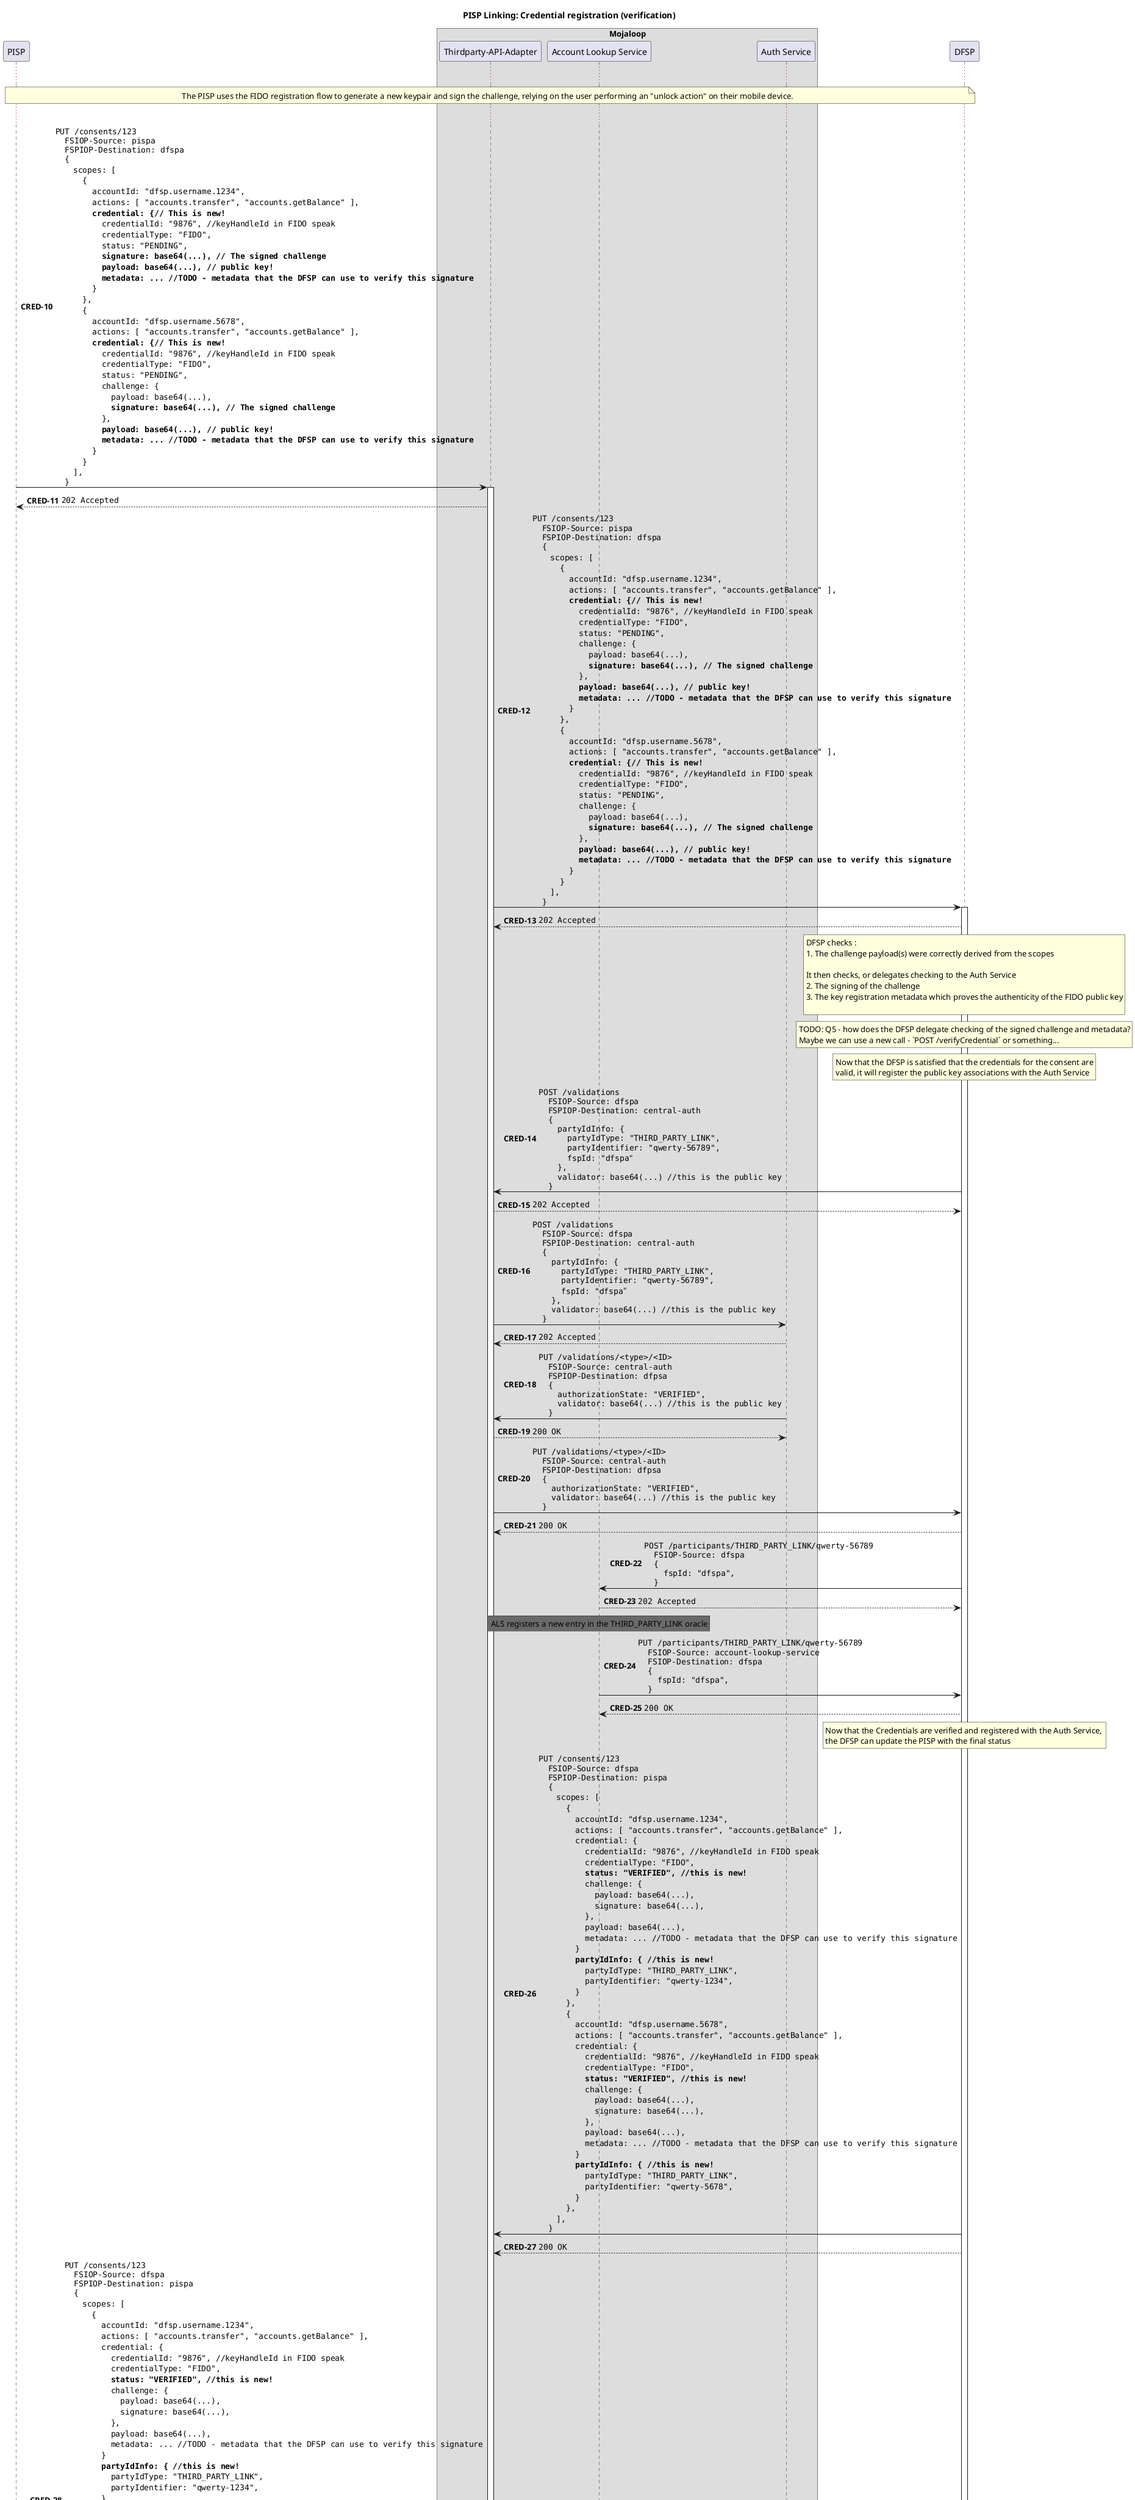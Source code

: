 @startuml

!pragma teoz true

title PISP Linking: Credential registration (verification)

participant "PISP" as PISP

box "Mojaloop"
    participant "Thirdparty-API-Adapter" as Switch
    participant "Account Lookup Service" as ALS
    participant "Auth Service" as Auth
end box

participant "DFSP" as DFSP

autonumber 10 "<b>CRED-#</b>"

...

note over PISP, DFSP
    The PISP uses the FIDO registration flow to generate a new keypair and sign the challenge, relying on the user performing an "unlock action" on their mobile device.
end note

...

PISP -> Switch ++: ""PUT /consents/123""\n\
""  FSIOP-Source: pispa""\n\
""  FSPIOP-Destination: dfspa""\n\
""  {""\n\
    ""  scopes: [""\n\
    ""    {""\n\
    ""      accountId: "dfsp.username.1234",""\n\
    ""      actions: [ "accounts.transfer", "accounts.getBalance" ],""\n\
    ""      **credential: {// This is new!**""\n\
    ""        credentialId: "9876", //keyHandleId in FIDO speak ""\n\
    ""        credentialType: "FIDO",""\n\
    ""        status: "PENDING",""\n\
    ' TODO: Q4. Can we remove the challenge payload here? Since the payload is derived from the scopes or something
    ' We may want to keep it, since it is easy to pass around and concise
    ""        **signature: base64(...), // The signed challenge**""\n\
    ""        **payload: base64(...), // public key!**""\n\
    ' Q3. Need to define this metadata better
    ""        **metadata: ... //TODO - metadata that the DFSP can use to verify this signature**""\n\
    ""      }""\n\
    ""    },""\n\
    ""    {""\n\
    ""      accountId: "dfsp.username.5678",""\n\
    ""      actions: [ "accounts.transfer", "accounts.getBalance" ],""\n\
    ""      **credential: {// This is new!**""\n\
    ""        credentialId: "9876", //keyHandleId in FIDO speak ""\n\
    ""        credentialType: "FIDO",""\n\
    ""        status: "PENDING",""\n\
    ' TODO: Q4. Can we remove the challenge payload here? Since the payload is derived from the scopes or something
    ' We may want to keep it, since it is easy to pass around and concise
    ""        challenge: {""\n\
    ""          payload: base64(...),""\n\
    ""          **signature: base64(...), // The signed challenge**""\n\
    ""        },""\n\
    ""        **payload: base64(...), // public key!**""\n\
    ' Q3. Need to define this metadata better
    ""        **metadata: ... //TODO - metadata that the DFSP can use to verify this signature**""\n\
    ""      }""\n\
    ""    }""\n\
    ""  ],""\n\
""  }""
Switch --> PISP: ""202 Accepted""
deactivate PISP


Switch -> DFSP ++: ""PUT /consents/123""\n\
""  FSIOP-Source: pispa""\n\
""  FSPIOP-Destination: dfspa""\n\
""  {""\n\
    ""  scopes: [""\n\
    ""    {""\n\
    ""      accountId: "dfsp.username.1234",""\n\
    ""      actions: [ "accounts.transfer", "accounts.getBalance" ],""\n\
    ""      **credential: {// This is new!**""\n\
    ""        credentialId: "9876", //keyHandleId in FIDO speak ""\n\
    ""        credentialType: "FIDO",""\n\
    ""        status: "PENDING",""\n\
    ' TODO: Q4. Can we remove the challenge payload here? Since the payload is derived from the scopes or something
    ' We may want to keep it, since it is easy to pass around and concise
    ""        challenge: {""\n\
    ""          payload: base64(...),""\n\
    ""          **signature: base64(...), // The signed challenge**""\n\
    ""        },""\n\
    ""        **payload: base64(...), // public key!**""\n\
    ' Q3. Need to define this metadata better
    ""        **metadata: ... //TODO - metadata that the DFSP can use to verify this signature**""\n\
    ""      }""\n\
    ""    },""\n\
    ""    {""\n\
    ""      accountId: "dfsp.username.5678",""\n\
    ""      actions: [ "accounts.transfer", "accounts.getBalance" ],""\n\
    ""      **credential: {// This is new!**""\n\
    ""        credentialId: "9876", //keyHandleId in FIDO speak ""\n\
    ""        credentialType: "FIDO",""\n\
    ""        status: "PENDING",""\n\
    ' TODO: Q4. Can we remove the challenge payload here? Since the payload is derived from the scopes or something
    ' We may want to keep it, since it is easy to pass around and concise
    ""        challenge: {""\n\
    ""          payload: base64(...),""\n\
    ""          **signature: base64(...), // The signed challenge**""\n\
    ""        },""\n\
    ""        **payload: base64(...), // public key!**""\n\
    ' Q3. Need to define this metadata better
    ""        **metadata: ... //TODO - metadata that the DFSP can use to verify this signature**""\n\
    ""      }""\n\
    ""    }""\n\
    ""  ],""\n\
""  }""
DFSP --> Switch: ""202 Accepted""


rnote over DFSP
  DFSP checks :
  1. The challenge payload(s) were correctly derived from the scopes

  It then checks, or delegates checking to the Auth Service
  2. The signing of the challenge
  3. The key registration metadata which proves the authenticity of the FIDO public key

end note

rnote over DFSP
  TODO: Q5 - how does the DFSP delegate checking of the signed challenge and metadata?
  Maybe we can use a new call - `POST /verifyCredential` or something...
end note

' ' TODO: Q5: DFSP checks the signing of the challenge, and authenticity of credentials
' ' or asks the Auth Service to do it on it's behalf
'' from reading through the draft, it looks like /validations will be used for this, but I'm not 100% sure
'' since it's missing the necessary fields to validate the credential
rnote over DFSP
  Now that the DFSP is satisfied that the credentials for the consent are
  valid, it will register the public key associations with the Auth Service
end note

DFSP -> Switch: ""POST /validations"" \n\
""  FSIOP-Source: dfspa""\n\
""  FSPIOP-Destination: central-auth""\n\
""  {""\n\
""    partyIdInfo: {""\n\
""      partyIdType: "THIRD_PARTY_LINK",""\n\
""      partyIdentifier: "qwerty-56789",""\n\
""      fspId: "dfspa"""\n\
""    },""\n\
""    validator: base64(...) //this is the public key""\n\
""  }""

Switch --> DFSP: ""202 Accepted""

Switch -> Auth: ""POST /validations"" \n\
""  FSIOP-Source: dfspa""\n\
""  FSPIOP-Destination: central-auth""\n\
""  {""\n\
""    partyIdInfo: {""\n\
""      partyIdType: "THIRD_PARTY_LINK",""\n\
""      partyIdentifier: "qwerty-56789",""\n\
""      fspId: "dfspa"""\n\
""    },""\n\
""    validator: base64(...) //this is the public key""\n\
""  }""

Auth --> Switch: ""202 Accepted""


' ' TODO: Auth service validates the credentials along with with the FIDO metadata

Auth -> Switch: ""PUT /validations/<type>/<ID>"" \n\
""  FSIOP-Source: central-auth""\n\
""  FSPIOP-Destination: dfpsa""\n\
""  {""\n\
""    authorizationState: "VERIFIED",""\n\
""    validator: base64(...) //this is the public key""\n\
""  }""
Switch --> Auth: ""200 OK""

Switch -> DFSP: ""PUT /validations/<type>/<ID>"" \n\
""  FSIOP-Source: central-auth""\n\
""  FSPIOP-Destination: dfpsa""\n\
""  {""\n\
""    authorizationState: "VERIFIED",""\n\
""    validator: base64(...) //this is the public key""\n\
""  }""
DFSP --> Switch: ""200 OK""

' TODO: at this point, the credential is registered, and the DFSP must update the PISP with the details to be used

DFSP -> ALS: ""POST /participants/THIRD_PARTY_LINK/qwerty-56789"" \n\
""  FSIOP-Source: dfspa""\n\
""  {""\n\
""    fspId: "dfspa",""\n\
""  }""
ALS --> DFSP: ""202 Accepted""

rnote over ALS #DimGray
  ALS registers a new entry in the THIRD_PARTY_LINK oracle
end note

ALS -> DFSP: ""PUT /participants/THIRD_PARTY_LINK/qwerty-56789"" \n\
""  FSIOP-Source: account-lookup-service""\n\
""  FSIOP-Destination: dfspa""\n\
""  {""\n\
""    fspId: "dfspa",""\n\
""  }""
DFSP --> ALS: ""200 OK""


rnote over DFSP 
  Now that the Credentials are verified and registered with the Auth Service, 
  the DFSP can update the PISP with the final status 
end note

DFSP -> Switch: ""PUT /consents/123""\n\
""  FSIOP-Source: dfspa""\n\
""  FSPIOP-Destination: pispa""\n\
""  {""\n\
    ""  scopes: [""\n\
    ""    {""\n\
    ' TODO: Q1: Should we also already have the partyIdInfo here? I think Yes
    ""      accountId: "dfsp.username.1234",""\n\
    ""      actions: [ "accounts.transfer", "accounts.getBalance" ],""\n\
    ""      credential: {""\n\
    ""        credentialId: "9876", //keyHandleId in FIDO speak ""\n\
    ""        credentialType: "FIDO",""\n\
    ""        **status: "VERIFIED", //this is new!** ""\n\
    ' TODO: Q4. Can we remove the challenge payload here? Since the payload is derived from the scopes or something
    ' We may want to keep it, since it is easy to pass around and concise
    ""        challenge: {""\n\
    ""          payload: base64(...),""\n\
    ""          signature: base64(...),""\n\
    ""        },""\n\
    ""        payload: base64(...),""\n\
    ' Q3. Need to define this metadata better
    ""        metadata: ... //TODO - metadata that the DFSP can use to verify this signature""\n\
    ""      }""\n\
    ' Q1 - maybe this should already be established
    ""      **partyIdInfo: { //this is new!** ""\n\
    ""        partyIdType: "THIRD_PARTY_LINK",""\n\
    ""        partyIdentifier: "qwerty-1234",""\n\
    ""      }""\n\
    ""    },""\n\
    ""    {""\n\
    ' TODO: Q1: Should we also already have the partyIdInfo here? I think Yes
    ""      accountId: "dfsp.username.5678",""\n\
    ""      actions: [ "accounts.transfer", "accounts.getBalance" ],""\n\
    ""      credential: {""\n\
    ""        credentialId: "9876", //keyHandleId in FIDO speak ""\n\
    ""        credentialType: "FIDO",""\n\
    ""        **status: "VERIFIED", //this is new!** ""\n\
    ' TODO: Q4. Can we remove the challenge payload here? Since the payload is derived from the scopes or something
    ' We may want to keep it, since it is easy to pass around and concise
    ""        challenge: {""\n\
    ""          payload: base64(...),""\n\
    ""          signature: base64(...),""\n\
    ""        },""\n\
    ""        payload: base64(...),""\n\
    ' Q3. Need to define this metadata better
    ""        metadata: ... //TODO - metadata that the DFSP can use to verify this signature""\n\
    ""      }""\n\
    ' Q1 - maybe this should already be established
    ""      **partyIdInfo: { //this is new!** ""\n\
    ""        partyIdType: "THIRD_PARTY_LINK",""\n\
    ""        partyIdentifier: "qwerty-5678",""\n\
    ""      }""\n\
    ""    },""\n\
    ""  ],""\n\
""  }""
DFSP --> Switch: ""200 OK""

Switch -> PISP ++: ""PUT /consents/123""\n\
""  FSIOP-Source: dfspa""\n\
""  FSPIOP-Destination: pispa""\n\
""  {""\n\
    ""  scopes: [""\n\
    ""    {""\n\
    ' TODO: Q1: Should we also already have the partyIdInfo here? I think Yes
    ""      accountId: "dfsp.username.1234",""\n\
    ""      actions: [ "accounts.transfer", "accounts.getBalance" ],""\n\
    ""      credential: {""\n\
    ""        credentialId: "9876", //keyHandleId in FIDO speak ""\n\
    ""        credentialType: "FIDO",""\n\
    ""        **status: "VERIFIED", //this is new!** ""\n\
    ' TODO: Q4. Can we remove the challenge payload here? Since the payload is derived from the scopes or something
    ' We may want to keep it, since it is easy to pass around and concise
    ""        challenge: {""\n\
    ""          payload: base64(...),""\n\
    ""          signature: base64(...),""\n\
    ""        },""\n\
    ""        payload: base64(...),""\n\
    ' Q3. Need to define this metadata better
    ""        metadata: ... //TODO - metadata that the DFSP can use to verify this signature""\n\
    ""      }""\n\
    ' Q1 - maybe this should already be established
    ""      **partyIdInfo: { //this is new!** ""\n\
    ""        partyIdType: "THIRD_PARTY_LINK",""\n\
    ""        partyIdentifier: "qwerty-1234",""\n\
    ""      }""\n\
    ""    },""\n\
    ""    {""\n\
    ' TODO: Q1: Should we also already have the partyIdInfo here? I think Yes
    ""      accountId: "dfsp.username.5678",""\n\
    ""      actions: [ "accounts.transfer", "accounts.getBalance" ],""\n\
    ""      credential: {""\n\
    ""        credentialId: "9876", //keyHandleId in FIDO speak ""\n\
    ""        credentialType: "FIDO",""\n\
    ""        **status: "VERIFIED", //this is new!** ""\n\
    ' TODO: Q4. Can we remove the challenge payload here? Since the payload is derived from the scopes or something
    ' We may want to keep it, since it is easy to pass around and concise
    ""        challenge: {""\n\
    ""          payload: base64(...),""\n\
    ""          signature: base64(...),""\n\
    ""        },""\n\
    ""        payload: base64(...),""\n\
    ' Q3. Need to define this metadata better
    ""        metadata: ... //TODO - metadata that the DFSP can use to verify this signature""\n\
    ""      }""\n\
    ' Q1 - maybe this should already be established
    ""      **partyIdInfo: { //this is new!** ""\n\
    ""        partyIdType: "THIRD_PARTY_LINK",""\n\
    ""        partyIdentifier: "qwerty-5678",""\n\
    ""      }""\n\
    ""    },""\n\
    ""  ],""\n\
""  }""
PISP --> Switch: ""200 OK""

' DFSP -> Switch ++: ""PUT /consents/123""\n\
' ""  FSIOP-Source: dfspa""\n\
' ""  FSPIOP-Destination: pispapa""\n"
' ""  {""\n\
'     ""  scopes: [ ""\n\
'     ""    {""\n\
'     ""      accountId: "dfsp.username.1234",""\n\
'     ""      actions: [ "accounts.transfer", "accounts.getBalance" ],
'     ""      credential: {
'     ""      **credentialId: "9876", // This is new!**""\n\
'     ""        credentialType: "FIDO",""\n\
'     ""        status: "COMPLETED",""\n\
'     ""        challenge: {""\n\
'     ""          payload: base64(...),""\n\
'     ""        **signature: base64(...), // This is new!**""\n\
'     ""        },""\n
'     ""      **payload: base64(...), // This is new!**""\n\
'     ""      **metadata: ... //TODO - metadata that the DFSP can use to verify this signature**""\n\
'             }
'             partyIdInfo: { //this is new!
'               partyIdType: "THIRD_PARTY_LINK",
'               partyIdentifier: "qwerty-12345",
'             }
'     ""    }""\n\
'     ""    },""\n\
'     ""    {""\n\
'     ""      accountId: "dfsp.username.5678",""\n\
'     ""      actions: [ "accounts.transfer", "accounts.getBalance" ],
'     ""      credential: {
'     ""      **credentialId: "9876", // This is new!**""\n\
'     ""        credentialType: "FIDO",""\n\
'     ""        status: "COMPLETED",""\n\
'     ""        challenge: {""\n\
'     ""          payload: base64(...),""\n\
'     ""        **signature: base64(...), // This is new!**""\n\
'     ""        },""\n
'     ""      **payload: base64(...), // This is new!**""\n\
'     ""      **metadata: ... //TODO - metadata that the DFSP can use to verify this signature**""\n\
'             }
'             partyIdInfo: { //this is new!
'               partyIdType: "THIRD_PARTY_LINK",
'               partyIdentifier: "qwerty-56789",
'             }
'     ""     }""\n\ 
'     ""    },""\n\
'     ""  ],""\n\
'     ""  credential: {""\n\
'     ""  }""\n\
'     ""}""
' Switch --> DFSP: ""200 Accepted""
' deactivate DFSP


' Switch -> PISP: ""PUT /consents/123""\n\
' PISP --> Switch: ""200 Accepted""


' now we have a new identifier that the PISP can use to initiate transactions, a registered credential, and that credential is stored in the auth-service

@enduml

